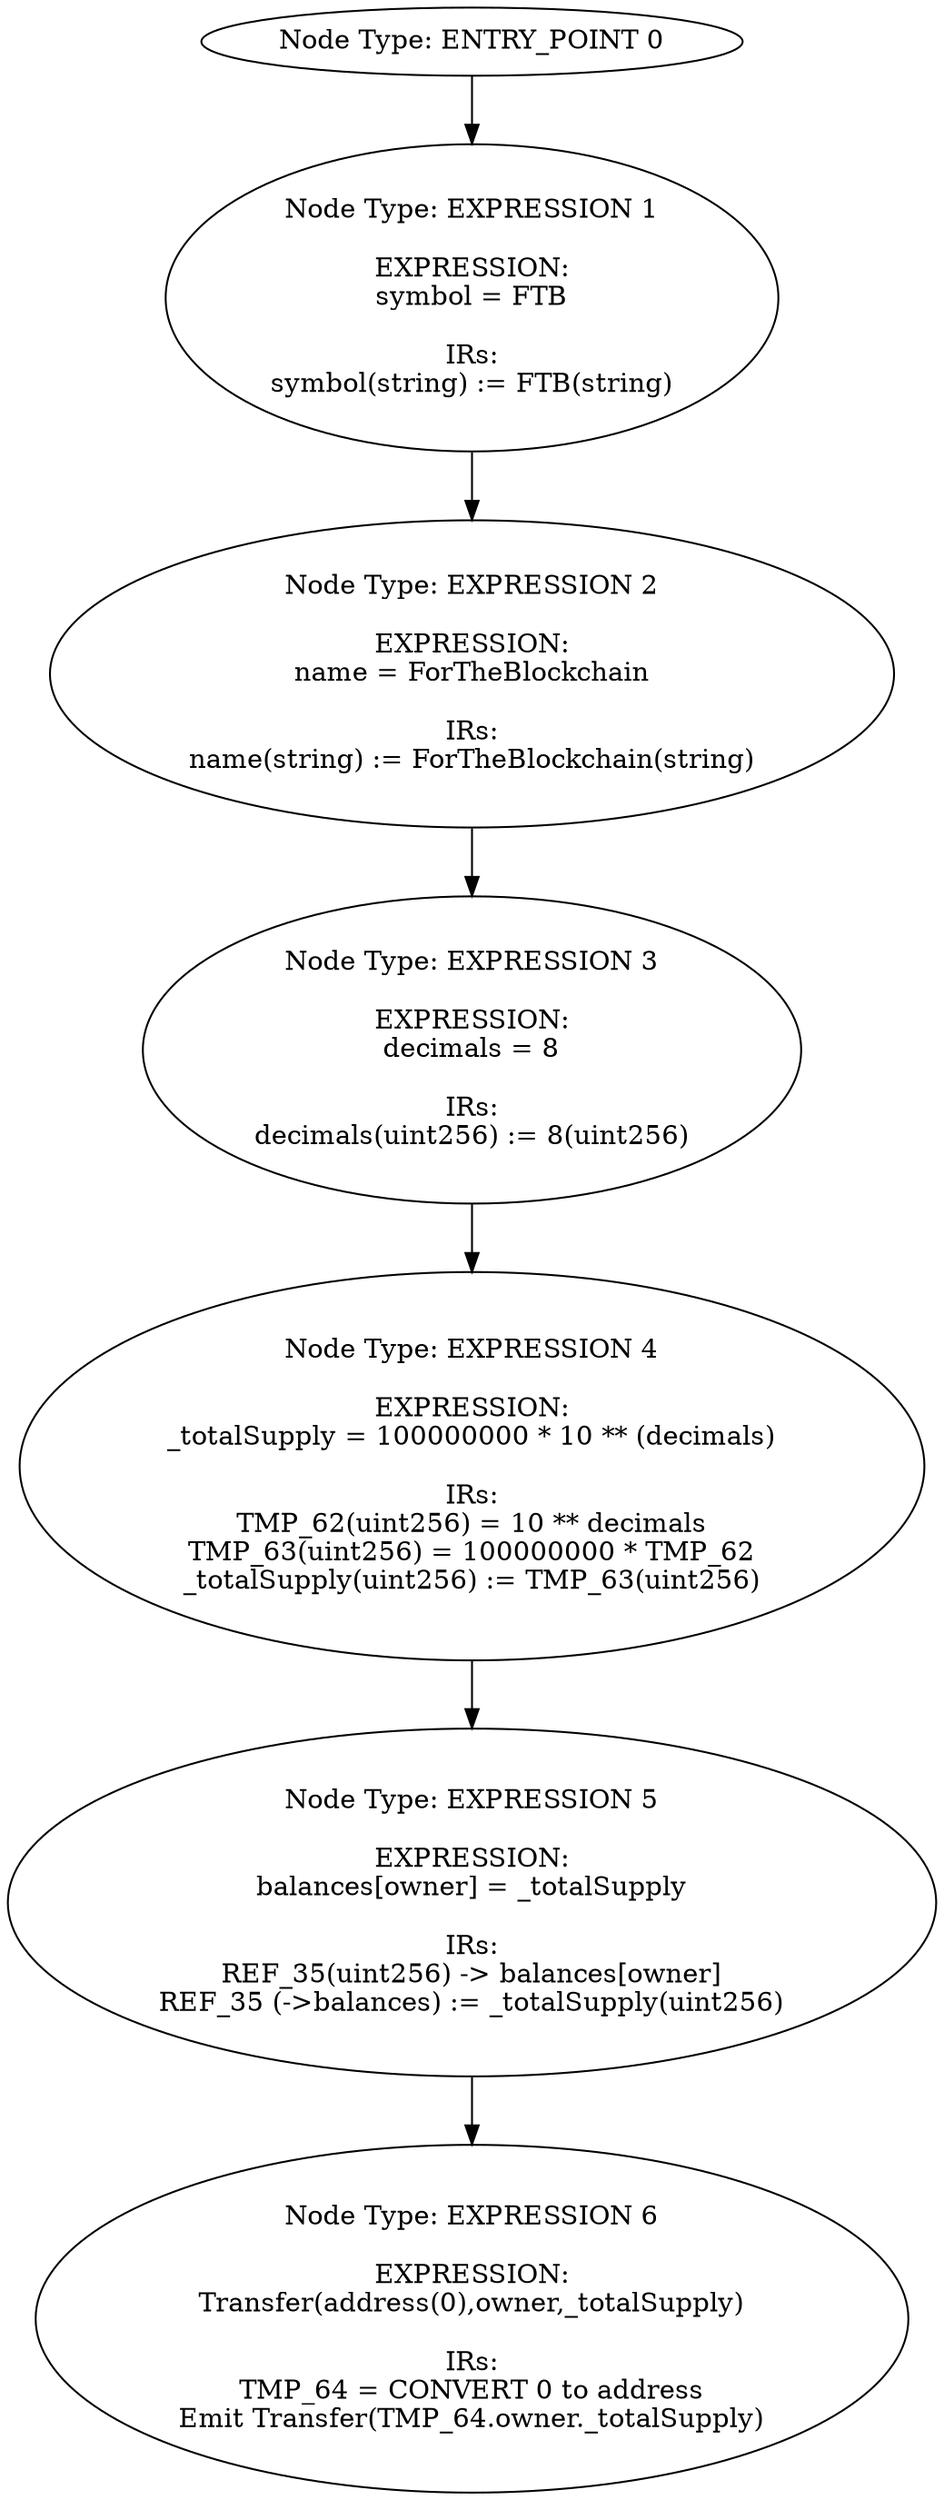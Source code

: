 digraph{
0[label="Node Type: ENTRY_POINT 0
"];
0->1;
1[label="Node Type: EXPRESSION 1

EXPRESSION:
symbol = FTB

IRs:
symbol(string) := FTB(string)"];
1->2;
2[label="Node Type: EXPRESSION 2

EXPRESSION:
name = ForTheBlockchain

IRs:
name(string) := ForTheBlockchain(string)"];
2->3;
3[label="Node Type: EXPRESSION 3

EXPRESSION:
decimals = 8

IRs:
decimals(uint256) := 8(uint256)"];
3->4;
4[label="Node Type: EXPRESSION 4

EXPRESSION:
_totalSupply = 100000000 * 10 ** (decimals)

IRs:
TMP_62(uint256) = 10 ** decimals
TMP_63(uint256) = 100000000 * TMP_62
_totalSupply(uint256) := TMP_63(uint256)"];
4->5;
5[label="Node Type: EXPRESSION 5

EXPRESSION:
balances[owner] = _totalSupply

IRs:
REF_35(uint256) -> balances[owner]
REF_35 (->balances) := _totalSupply(uint256)"];
5->6;
6[label="Node Type: EXPRESSION 6

EXPRESSION:
Transfer(address(0),owner,_totalSupply)

IRs:
TMP_64 = CONVERT 0 to address
Emit Transfer(TMP_64.owner._totalSupply)"];
}
